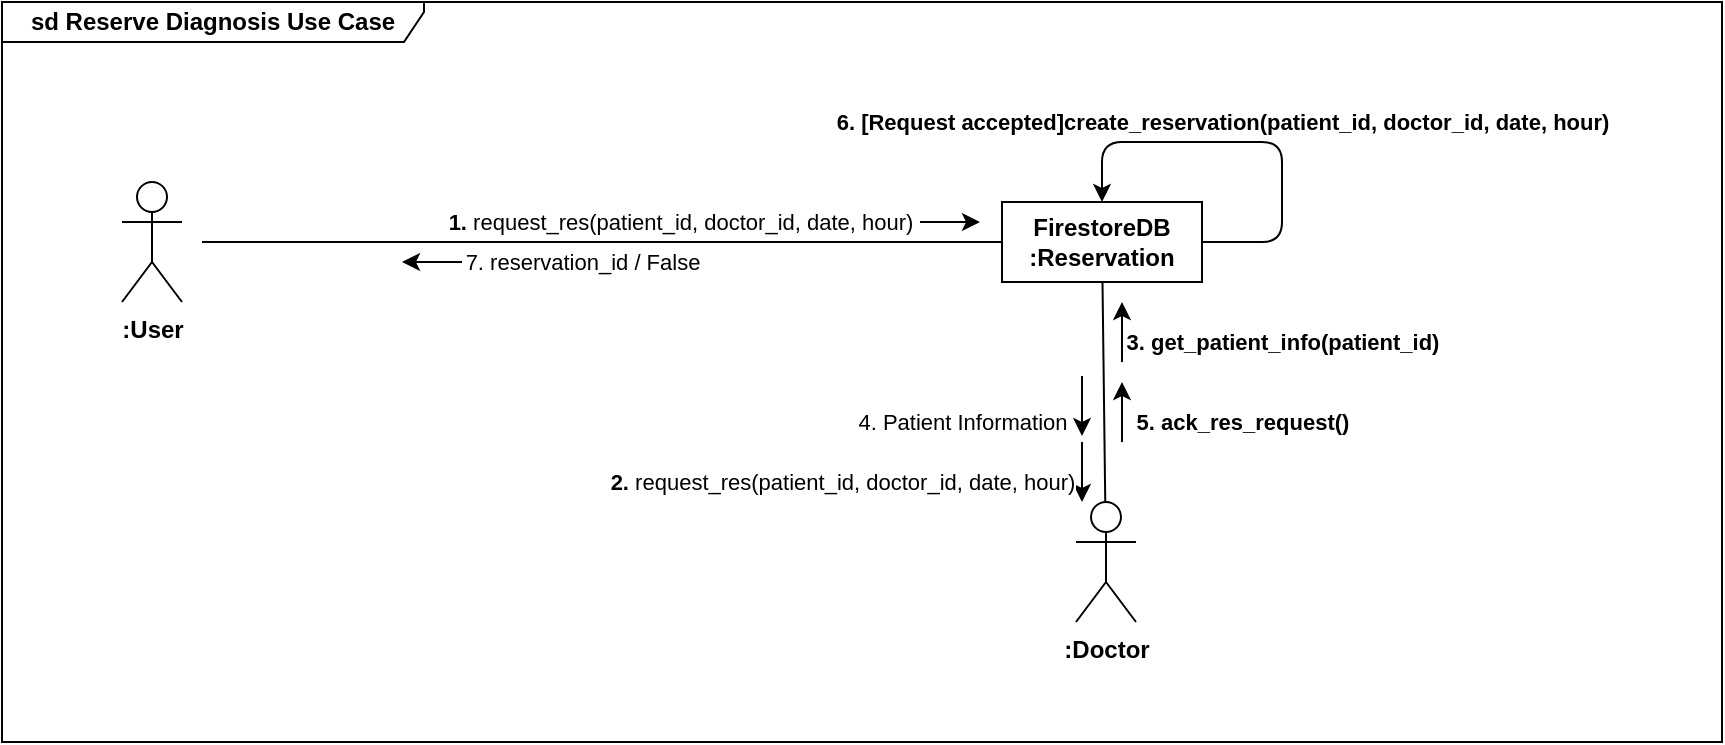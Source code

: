 <mxfile version="13.9.9" type="device"><diagram id="eFoWoVKOVLTh6Xjv79hW" name="페이지-1"><mxGraphModel dx="1086" dy="806" grid="1" gridSize="10" guides="1" tooltips="1" connect="1" arrows="1" fold="1" page="1" pageScale="1" pageWidth="827" pageHeight="1169" math="0" shadow="0"><root><mxCell id="0"/><mxCell id="1" parent="0"/><mxCell id="mWcv6kO2sO8pHTeqbEBT-1" value="sd Reserve Diagnosis Use Case" style="shape=umlFrame;whiteSpace=wrap;html=1;width=211;height=20;fontStyle=1" vertex="1" parent="1"><mxGeometry x="100" y="80" width="860" height="370" as="geometry"/></mxCell><mxCell id="mWcv6kO2sO8pHTeqbEBT-2" value="&lt;b&gt;:User&lt;/b&gt;" style="shape=umlActor;verticalLabelPosition=bottom;verticalAlign=top;html=1;outlineConnect=0;" vertex="1" parent="1"><mxGeometry x="160" y="170" width="30" height="60" as="geometry"/></mxCell><mxCell id="mWcv6kO2sO8pHTeqbEBT-3" value="FirestoreDB&lt;br&gt;:Reservation" style="rounded=0;whiteSpace=wrap;html=1;fontStyle=1" vertex="1" parent="1"><mxGeometry x="600" y="180" width="100" height="40" as="geometry"/></mxCell><mxCell id="mWcv6kO2sO8pHTeqbEBT-4" value="" style="endArrow=none;html=1;" edge="1" parent="1" source="mWcv6kO2sO8pHTeqbEBT-3"><mxGeometry width="50" height="50" relative="1" as="geometry"><mxPoint x="225" y="210" as="sourcePoint"/><mxPoint x="200" y="200" as="targetPoint"/></mxGeometry></mxCell><mxCell id="mWcv6kO2sO8pHTeqbEBT-5" value="&lt;b&gt;1.&lt;/b&gt; request_res(patient_id, doctor_id, date, hour)" style="endArrow=classic;html=1;" edge="1" parent="1"><mxGeometry x="-1" y="-120" width="50" height="50" relative="1" as="geometry"><mxPoint x="559" y="190" as="sourcePoint"/><mxPoint x="589" y="190" as="targetPoint"/><mxPoint x="-120" y="-120" as="offset"/></mxGeometry></mxCell><mxCell id="mWcv6kO2sO8pHTeqbEBT-6" value="7. reservation_id / False" style="endArrow=classic;html=1;" edge="1" parent="1"><mxGeometry x="-1" y="-60" width="50" height="50" relative="1" as="geometry"><mxPoint x="330" y="210" as="sourcePoint"/><mxPoint x="300" y="210" as="targetPoint"/><mxPoint x="60" y="60" as="offset"/><Array as="points"><mxPoint x="320" y="210"/></Array></mxGeometry></mxCell><mxCell id="mWcv6kO2sO8pHTeqbEBT-8" value="&lt;b&gt;:Doctor&lt;/b&gt;" style="shape=umlActor;verticalLabelPosition=bottom;verticalAlign=top;html=1;outlineConnect=0;" vertex="1" parent="1"><mxGeometry x="637" y="330" width="30" height="60" as="geometry"/></mxCell><mxCell id="mWcv6kO2sO8pHTeqbEBT-9" value="" style="endArrow=none;html=1;" edge="1" parent="1" source="mWcv6kO2sO8pHTeqbEBT-8" target="mWcv6kO2sO8pHTeqbEBT-3"><mxGeometry width="50" height="50" relative="1" as="geometry"><mxPoint x="610" y="210" as="sourcePoint"/><mxPoint x="210" y="210" as="targetPoint"/></mxGeometry></mxCell><mxCell id="mWcv6kO2sO8pHTeqbEBT-11" value="&lt;b&gt;2.&lt;/b&gt; request_res(patient_id, doctor_id, date, hour)" style="endArrow=classic;html=1;" edge="1" parent="1"><mxGeometry x="0.333" y="-120" width="50" height="50" relative="1" as="geometry"><mxPoint x="640" y="300" as="sourcePoint"/><mxPoint x="640" y="330" as="targetPoint"/><mxPoint as="offset"/></mxGeometry></mxCell><mxCell id="mWcv6kO2sO8pHTeqbEBT-12" value="&lt;b&gt;3. get_patient_info(patient_id)&lt;/b&gt;" style="endArrow=classic;html=1;" edge="1" parent="1"><mxGeometry x="-0.333" y="-80" width="50" height="50" relative="1" as="geometry"><mxPoint x="660" y="260" as="sourcePoint"/><mxPoint x="660" y="230" as="targetPoint"/><mxPoint as="offset"/></mxGeometry></mxCell><mxCell id="mWcv6kO2sO8pHTeqbEBT-13" value="4. Patient Information" style="endArrow=classic;html=1;" edge="1" parent="1"><mxGeometry x="0.533" y="-60" width="50" height="50" relative="1" as="geometry"><mxPoint x="640" y="267" as="sourcePoint"/><mxPoint x="640" y="297" as="targetPoint"/><mxPoint as="offset"/></mxGeometry></mxCell><mxCell id="mWcv6kO2sO8pHTeqbEBT-14" value="&lt;b&gt;5. ack_res_request()&lt;/b&gt;" style="endArrow=classic;html=1;" edge="1" parent="1"><mxGeometry x="-0.333" y="-60" width="50" height="50" relative="1" as="geometry"><mxPoint x="660" y="300" as="sourcePoint"/><mxPoint x="660" y="270" as="targetPoint"/><mxPoint as="offset"/></mxGeometry></mxCell><mxCell id="mWcv6kO2sO8pHTeqbEBT-15" value="&lt;b&gt;6. [Request accepted]create_reservation(patient_id, doctor_id, date, hour)&lt;/b&gt;" style="endArrow=classic;html=1;exitX=1;exitY=0.5;exitDx=0;exitDy=0;" edge="1" parent="1" source="mWcv6kO2sO8pHTeqbEBT-3" target="mWcv6kO2sO8pHTeqbEBT-3"><mxGeometry x="0.143" y="-10" width="50" height="50" relative="1" as="geometry"><mxPoint x="750" y="150" as="sourcePoint"/><mxPoint x="680" y="100" as="targetPoint"/><mxPoint as="offset"/><Array as="points"><mxPoint x="740" y="200"/><mxPoint x="740" y="150"/><mxPoint x="650" y="150"/></Array></mxGeometry></mxCell></root></mxGraphModel></diagram></mxfile>